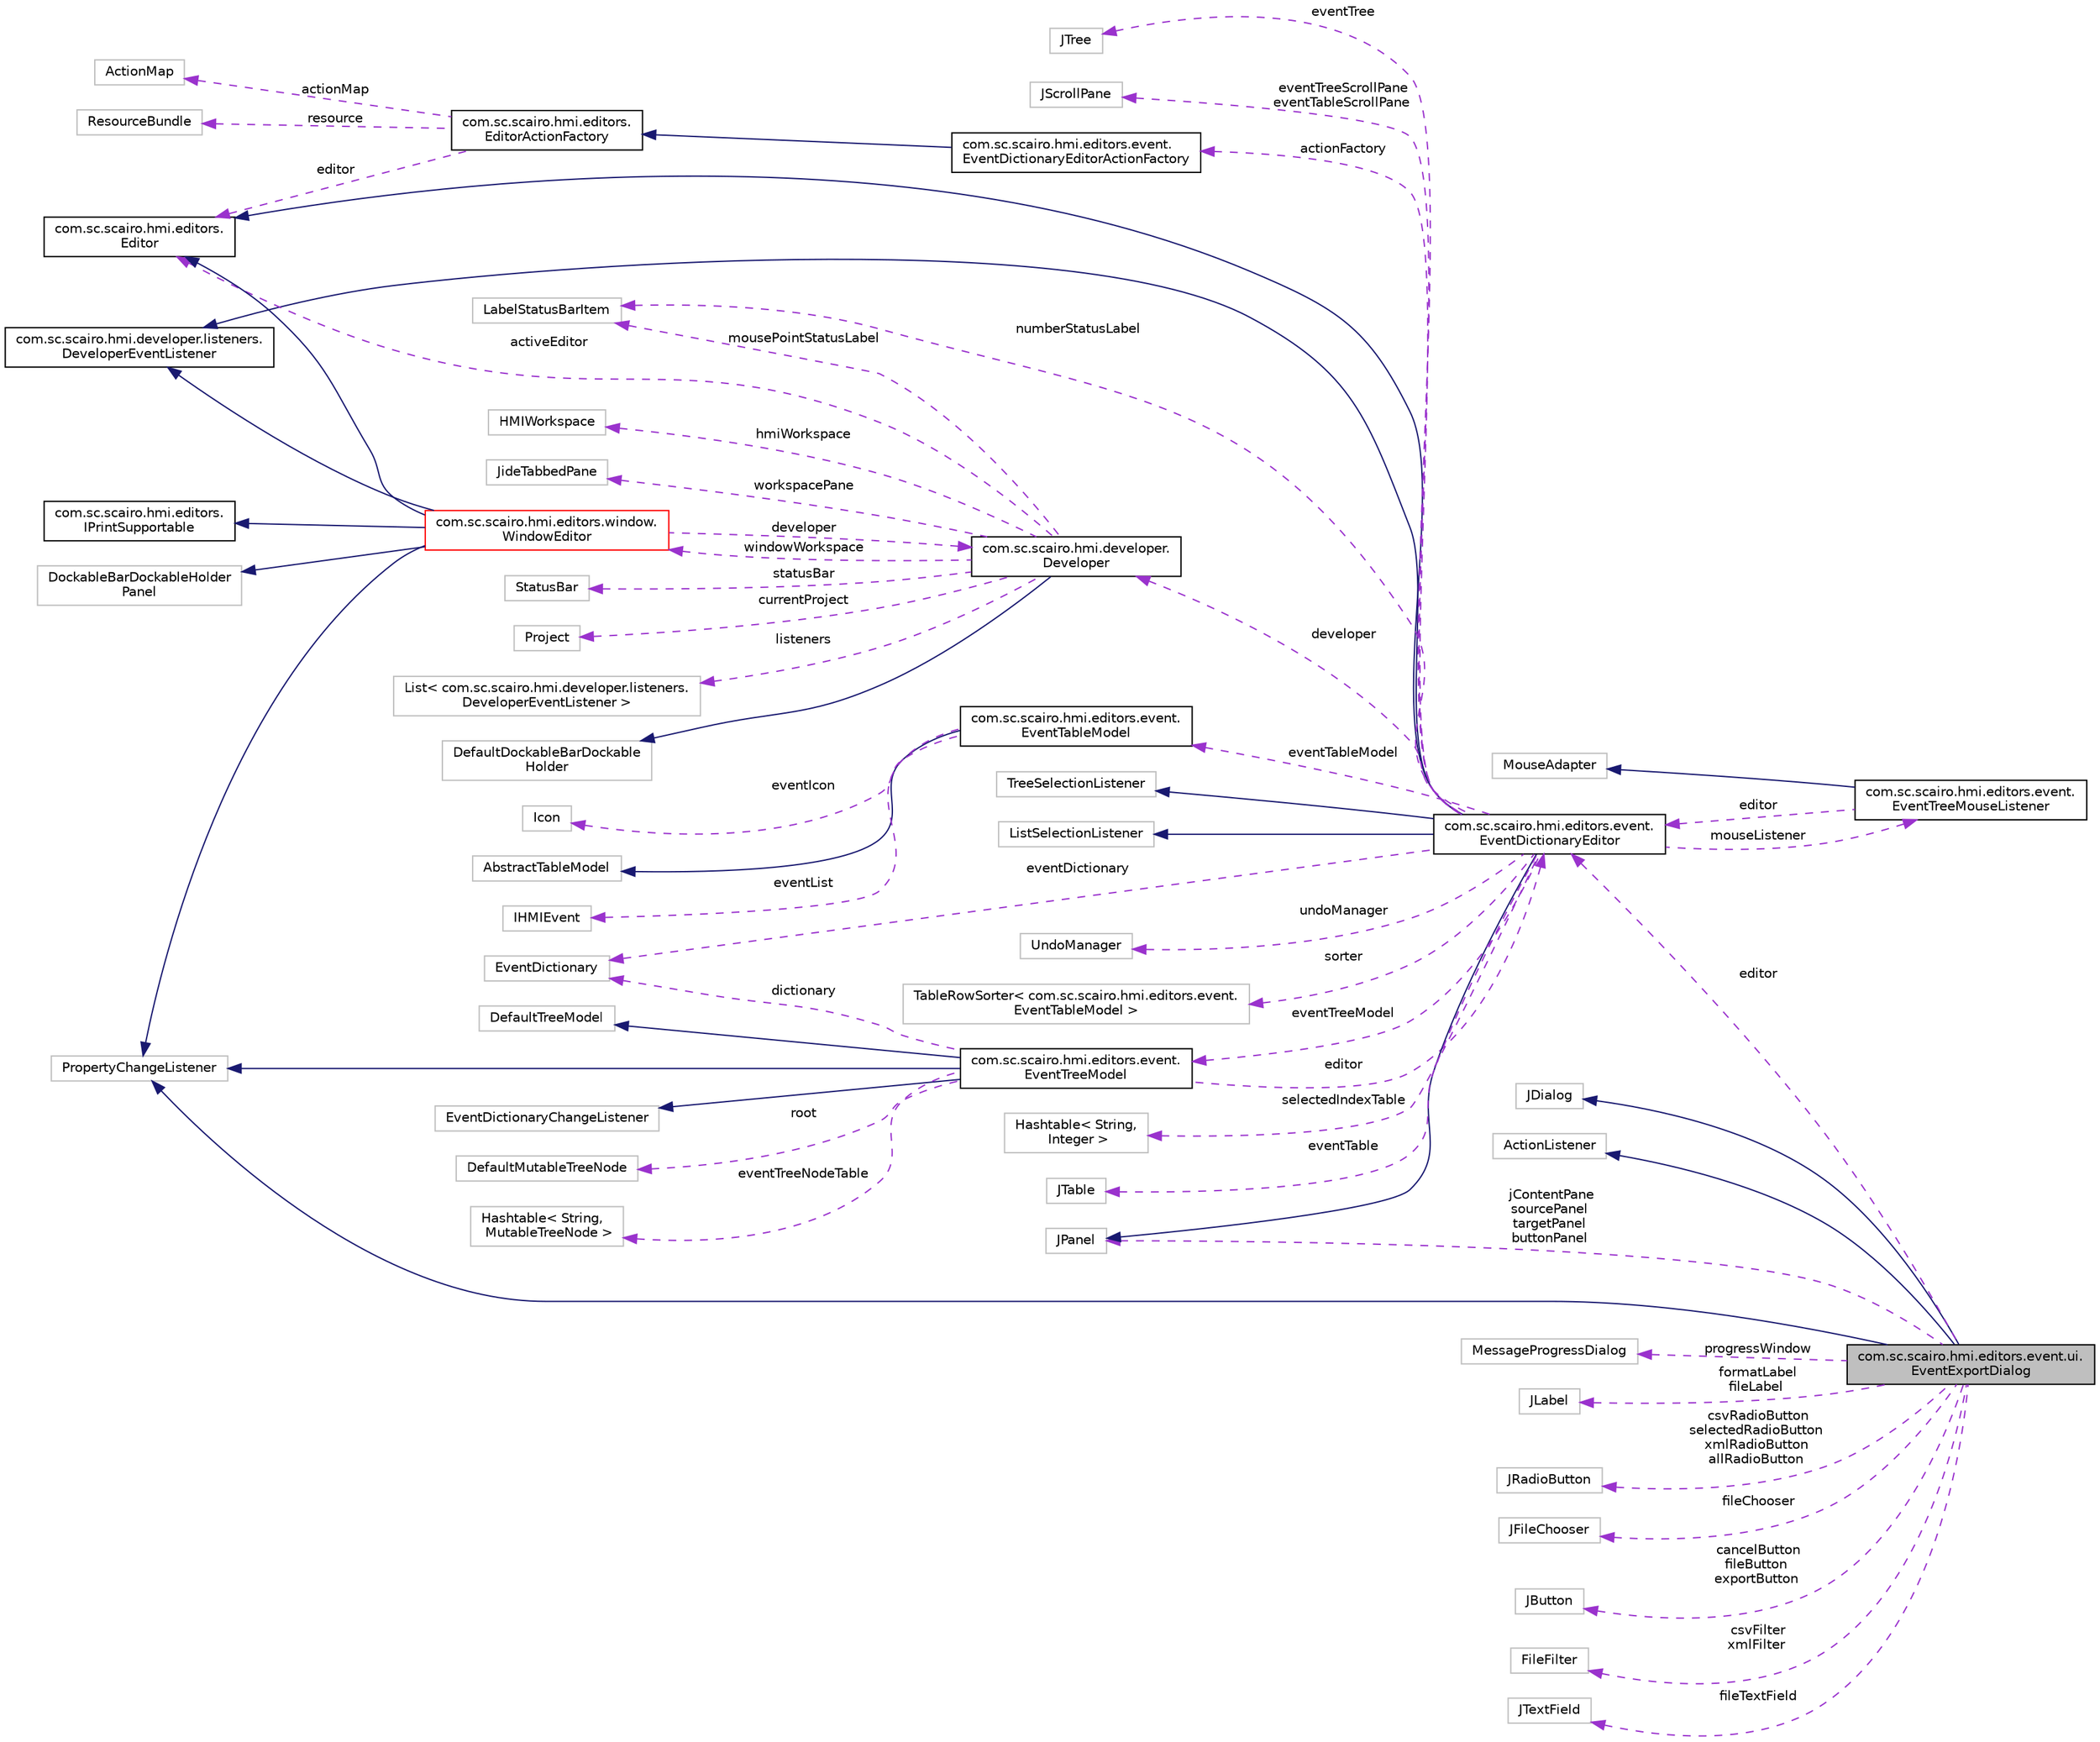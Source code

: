 digraph "com.sc.scairo.hmi.editors.event.ui.EventExportDialog"
{
 // LATEX_PDF_SIZE
  edge [fontname="Helvetica",fontsize="10",labelfontname="Helvetica",labelfontsize="10"];
  node [fontname="Helvetica",fontsize="10",shape=record];
  rankdir="LR";
  Node1 [label="com.sc.scairo.hmi.editors.event.ui.\lEventExportDialog",height=0.2,width=0.4,color="black", fillcolor="grey75", style="filled", fontcolor="black",tooltip=" "];
  Node2 -> Node1 [dir="back",color="midnightblue",fontsize="10",style="solid",fontname="Helvetica"];
  Node2 [label="JDialog",height=0.2,width=0.4,color="grey75", fillcolor="white", style="filled",tooltip=" "];
  Node3 -> Node1 [dir="back",color="midnightblue",fontsize="10",style="solid",fontname="Helvetica"];
  Node3 [label="ActionListener",height=0.2,width=0.4,color="grey75", fillcolor="white", style="filled",tooltip=" "];
  Node4 -> Node1 [dir="back",color="midnightblue",fontsize="10",style="solid",fontname="Helvetica"];
  Node4 [label="PropertyChangeListener",height=0.2,width=0.4,color="grey75", fillcolor="white", style="filled",tooltip=" "];
  Node5 -> Node1 [dir="back",color="darkorchid3",fontsize="10",style="dashed",label=" fileChooser" ,fontname="Helvetica"];
  Node5 [label="JFileChooser",height=0.2,width=0.4,color="grey75", fillcolor="white", style="filled",tooltip=" "];
  Node6 -> Node1 [dir="back",color="darkorchid3",fontsize="10",style="dashed",label=" cancelButton\nfileButton\nexportButton" ,fontname="Helvetica"];
  Node6 [label="JButton",height=0.2,width=0.4,color="grey75", fillcolor="white", style="filled",tooltip=" "];
  Node7 -> Node1 [dir="back",color="darkorchid3",fontsize="10",style="dashed",label=" editor" ,fontname="Helvetica"];
  Node7 [label="com.sc.scairo.hmi.editors.event.\lEventDictionaryEditor",height=0.2,width=0.4,color="black", fillcolor="white", style="filled",URL="$classcom_1_1sc_1_1scairo_1_1hmi_1_1editors_1_1event_1_1_event_dictionary_editor.html",tooltip=" "];
  Node8 -> Node7 [dir="back",color="midnightblue",fontsize="10",style="solid",fontname="Helvetica"];
  Node8 [label="JPanel",height=0.2,width=0.4,color="grey75", fillcolor="white", style="filled",tooltip=" "];
  Node9 -> Node7 [dir="back",color="midnightblue",fontsize="10",style="solid",fontname="Helvetica"];
  Node9 [label="com.sc.scairo.hmi.developer.listeners.\lDeveloperEventListener",height=0.2,width=0.4,color="black", fillcolor="white", style="filled",URL="$interfacecom_1_1sc_1_1scairo_1_1hmi_1_1developer_1_1listeners_1_1_developer_event_listener.html",tooltip=" "];
  Node10 -> Node7 [dir="back",color="midnightblue",fontsize="10",style="solid",fontname="Helvetica"];
  Node10 [label="com.sc.scairo.hmi.editors.\lEditor",height=0.2,width=0.4,color="black", fillcolor="white", style="filled",URL="$interfacecom_1_1sc_1_1scairo_1_1hmi_1_1editors_1_1_editor.html",tooltip=" "];
  Node11 -> Node7 [dir="back",color="midnightblue",fontsize="10",style="solid",fontname="Helvetica"];
  Node11 [label="TreeSelectionListener",height=0.2,width=0.4,color="grey75", fillcolor="white", style="filled",tooltip=" "];
  Node12 -> Node7 [dir="back",color="midnightblue",fontsize="10",style="solid",fontname="Helvetica"];
  Node12 [label="ListSelectionListener",height=0.2,width=0.4,color="grey75", fillcolor="white", style="filled",tooltip=" "];
  Node13 -> Node7 [dir="back",color="darkorchid3",fontsize="10",style="dashed",label=" eventTreeModel" ,fontname="Helvetica"];
  Node13 [label="com.sc.scairo.hmi.editors.event.\lEventTreeModel",height=0.2,width=0.4,color="black", fillcolor="white", style="filled",URL="$classcom_1_1sc_1_1scairo_1_1hmi_1_1editors_1_1event_1_1_event_tree_model.html",tooltip=" "];
  Node14 -> Node13 [dir="back",color="midnightblue",fontsize="10",style="solid",fontname="Helvetica"];
  Node14 [label="DefaultTreeModel",height=0.2,width=0.4,color="grey75", fillcolor="white", style="filled",tooltip=" "];
  Node15 -> Node13 [dir="back",color="midnightblue",fontsize="10",style="solid",fontname="Helvetica"];
  Node15 [label="EventDictionaryChangeListener",height=0.2,width=0.4,color="grey75", fillcolor="white", style="filled",tooltip=" "];
  Node4 -> Node13 [dir="back",color="midnightblue",fontsize="10",style="solid",fontname="Helvetica"];
  Node16 -> Node13 [dir="back",color="darkorchid3",fontsize="10",style="dashed",label=" root" ,fontname="Helvetica"];
  Node16 [label="DefaultMutableTreeNode",height=0.2,width=0.4,color="grey75", fillcolor="white", style="filled",tooltip=" "];
  Node7 -> Node13 [dir="back",color="darkorchid3",fontsize="10",style="dashed",label=" editor" ,fontname="Helvetica"];
  Node17 -> Node13 [dir="back",color="darkorchid3",fontsize="10",style="dashed",label=" eventTreeNodeTable" ,fontname="Helvetica"];
  Node17 [label="Hashtable\< String,\l MutableTreeNode \>",height=0.2,width=0.4,color="grey75", fillcolor="white", style="filled",tooltip=" "];
  Node18 -> Node13 [dir="back",color="darkorchid3",fontsize="10",style="dashed",label=" dictionary" ,fontname="Helvetica"];
  Node18 [label="EventDictionary",height=0.2,width=0.4,color="grey75", fillcolor="white", style="filled",tooltip=" "];
  Node19 -> Node7 [dir="back",color="darkorchid3",fontsize="10",style="dashed",label=" undoManager" ,fontname="Helvetica"];
  Node19 [label="UndoManager",height=0.2,width=0.4,color="grey75", fillcolor="white", style="filled",tooltip=" "];
  Node20 -> Node7 [dir="back",color="darkorchid3",fontsize="10",style="dashed",label=" sorter" ,fontname="Helvetica"];
  Node20 [label="TableRowSorter\< com.sc.scairo.hmi.editors.event.\lEventTableModel \>",height=0.2,width=0.4,color="grey75", fillcolor="white", style="filled",tooltip=" "];
  Node21 -> Node7 [dir="back",color="darkorchid3",fontsize="10",style="dashed",label=" eventTableModel" ,fontname="Helvetica"];
  Node21 [label="com.sc.scairo.hmi.editors.event.\lEventTableModel",height=0.2,width=0.4,color="black", fillcolor="white", style="filled",URL="$classcom_1_1sc_1_1scairo_1_1hmi_1_1editors_1_1event_1_1_event_table_model.html",tooltip=" "];
  Node22 -> Node21 [dir="back",color="midnightblue",fontsize="10",style="solid",fontname="Helvetica"];
  Node22 [label="AbstractTableModel",height=0.2,width=0.4,color="grey75", fillcolor="white", style="filled",tooltip=" "];
  Node23 -> Node21 [dir="back",color="darkorchid3",fontsize="10",style="dashed",label=" eventList" ,fontname="Helvetica"];
  Node23 [label="IHMIEvent",height=0.2,width=0.4,color="grey75", fillcolor="white", style="filled",tooltip=" "];
  Node24 -> Node21 [dir="back",color="darkorchid3",fontsize="10",style="dashed",label=" eventIcon" ,fontname="Helvetica"];
  Node24 [label="Icon",height=0.2,width=0.4,color="grey75", fillcolor="white", style="filled",tooltip=" "];
  Node25 -> Node7 [dir="back",color="darkorchid3",fontsize="10",style="dashed",label=" numberStatusLabel" ,fontname="Helvetica"];
  Node25 [label="LabelStatusBarItem",height=0.2,width=0.4,color="grey75", fillcolor="white", style="filled",tooltip=" "];
  Node26 -> Node7 [dir="back",color="darkorchid3",fontsize="10",style="dashed",label=" selectedIndexTable" ,fontname="Helvetica"];
  Node26 [label="Hashtable\< String,\l Integer \>",height=0.2,width=0.4,color="grey75", fillcolor="white", style="filled",tooltip=" "];
  Node27 -> Node7 [dir="back",color="darkorchid3",fontsize="10",style="dashed",label=" actionFactory" ,fontname="Helvetica"];
  Node27 [label="com.sc.scairo.hmi.editors.event.\lEventDictionaryEditorActionFactory",height=0.2,width=0.4,color="black", fillcolor="white", style="filled",URL="$classcom_1_1sc_1_1scairo_1_1hmi_1_1editors_1_1event_1_1_event_dictionary_editor_action_factory.html",tooltip=" "];
  Node28 -> Node27 [dir="back",color="midnightblue",fontsize="10",style="solid",fontname="Helvetica"];
  Node28 [label="com.sc.scairo.hmi.editors.\lEditorActionFactory",height=0.2,width=0.4,color="black", fillcolor="white", style="filled",URL="$classcom_1_1sc_1_1scairo_1_1hmi_1_1editors_1_1_editor_action_factory.html",tooltip=" "];
  Node29 -> Node28 [dir="back",color="darkorchid3",fontsize="10",style="dashed",label=" resource" ,fontname="Helvetica"];
  Node29 [label="ResourceBundle",height=0.2,width=0.4,color="grey75", fillcolor="white", style="filled",tooltip=" "];
  Node30 -> Node28 [dir="back",color="darkorchid3",fontsize="10",style="dashed",label=" actionMap" ,fontname="Helvetica"];
  Node30 [label="ActionMap",height=0.2,width=0.4,color="grey75", fillcolor="white", style="filled",tooltip=" "];
  Node10 -> Node28 [dir="back",color="darkorchid3",fontsize="10",style="dashed",label=" editor" ,fontname="Helvetica"];
  Node31 -> Node7 [dir="back",color="darkorchid3",fontsize="10",style="dashed",label=" mouseListener" ,fontname="Helvetica"];
  Node31 [label="com.sc.scairo.hmi.editors.event.\lEventTreeMouseListener",height=0.2,width=0.4,color="black", fillcolor="white", style="filled",URL="$classcom_1_1sc_1_1scairo_1_1hmi_1_1editors_1_1event_1_1_event_tree_mouse_listener.html",tooltip=" "];
  Node32 -> Node31 [dir="back",color="midnightblue",fontsize="10",style="solid",fontname="Helvetica"];
  Node32 [label="MouseAdapter",height=0.2,width=0.4,color="grey75", fillcolor="white", style="filled",tooltip=" "];
  Node7 -> Node31 [dir="back",color="darkorchid3",fontsize="10",style="dashed",label=" editor" ,fontname="Helvetica"];
  Node33 -> Node7 [dir="back",color="darkorchid3",fontsize="10",style="dashed",label=" eventTable" ,fontname="Helvetica"];
  Node33 [label="JTable",height=0.2,width=0.4,color="grey75", fillcolor="white", style="filled",tooltip=" "];
  Node18 -> Node7 [dir="back",color="darkorchid3",fontsize="10",style="dashed",label=" eventDictionary" ,fontname="Helvetica"];
  Node34 -> Node7 [dir="back",color="darkorchid3",fontsize="10",style="dashed",label=" developer" ,fontname="Helvetica"];
  Node34 [label="com.sc.scairo.hmi.developer.\lDeveloper",height=0.2,width=0.4,color="black", fillcolor="white", style="filled",URL="$classcom_1_1sc_1_1scairo_1_1hmi_1_1developer_1_1_developer.html",tooltip=" "];
  Node35 -> Node34 [dir="back",color="midnightblue",fontsize="10",style="solid",fontname="Helvetica"];
  Node35 [label="DefaultDockableBarDockable\lHolder",height=0.2,width=0.4,color="grey75", fillcolor="white", style="filled",tooltip=" "];
  Node36 -> Node34 [dir="back",color="darkorchid3",fontsize="10",style="dashed",label=" hmiWorkspace" ,fontname="Helvetica"];
  Node36 [label="HMIWorkspace",height=0.2,width=0.4,color="grey75", fillcolor="white", style="filled",tooltip=" "];
  Node37 -> Node34 [dir="back",color="darkorchid3",fontsize="10",style="dashed",label=" windowWorkspace" ,fontname="Helvetica"];
  Node37 [label="com.sc.scairo.hmi.editors.window.\lWindowEditor",height=0.2,width=0.4,color="red", fillcolor="white", style="filled",URL="$classcom_1_1sc_1_1scairo_1_1hmi_1_1editors_1_1window_1_1_window_editor.html",tooltip=" "];
  Node38 -> Node37 [dir="back",color="midnightblue",fontsize="10",style="solid",fontname="Helvetica"];
  Node38 [label="DockableBarDockableHolder\lPanel",height=0.2,width=0.4,color="grey75", fillcolor="white", style="filled",tooltip=" "];
  Node9 -> Node37 [dir="back",color="midnightblue",fontsize="10",style="solid",fontname="Helvetica"];
  Node4 -> Node37 [dir="back",color="midnightblue",fontsize="10",style="solid",fontname="Helvetica"];
  Node10 -> Node37 [dir="back",color="midnightblue",fontsize="10",style="solid",fontname="Helvetica"];
  Node39 -> Node37 [dir="back",color="midnightblue",fontsize="10",style="solid",fontname="Helvetica"];
  Node39 [label="com.sc.scairo.hmi.editors.\lIPrintSupportable",height=0.2,width=0.4,color="black", fillcolor="white", style="filled",URL="$interfacecom_1_1sc_1_1scairo_1_1hmi_1_1editors_1_1_i_print_supportable.html",tooltip=" "];
  Node34 -> Node37 [dir="back",color="darkorchid3",fontsize="10",style="dashed",label=" developer" ,fontname="Helvetica"];
  Node25 -> Node34 [dir="back",color="darkorchid3",fontsize="10",style="dashed",label=" mousePointStatusLabel" ,fontname="Helvetica"];
  Node79 -> Node34 [dir="back",color="darkorchid3",fontsize="10",style="dashed",label=" workspacePane" ,fontname="Helvetica"];
  Node79 [label="JideTabbedPane",height=0.2,width=0.4,color="grey75", fillcolor="white", style="filled",tooltip=" "];
  Node80 -> Node34 [dir="back",color="darkorchid3",fontsize="10",style="dashed",label=" statusBar" ,fontname="Helvetica"];
  Node80 [label="StatusBar",height=0.2,width=0.4,color="grey75", fillcolor="white", style="filled",tooltip=" "];
  Node81 -> Node34 [dir="back",color="darkorchid3",fontsize="10",style="dashed",label=" currentProject" ,fontname="Helvetica"];
  Node81 [label="Project",height=0.2,width=0.4,color="grey75", fillcolor="white", style="filled",tooltip=" "];
  Node82 -> Node34 [dir="back",color="darkorchid3",fontsize="10",style="dashed",label=" listeners" ,fontname="Helvetica"];
  Node82 [label="List\< com.sc.scairo.hmi.developer.listeners.\lDeveloperEventListener \>",height=0.2,width=0.4,color="grey75", fillcolor="white", style="filled",tooltip=" "];
  Node10 -> Node34 [dir="back",color="darkorchid3",fontsize="10",style="dashed",label=" activeEditor" ,fontname="Helvetica"];
  Node83 -> Node7 [dir="back",color="darkorchid3",fontsize="10",style="dashed",label=" eventTree" ,fontname="Helvetica"];
  Node83 [label="JTree",height=0.2,width=0.4,color="grey75", fillcolor="white", style="filled",tooltip=" "];
  Node84 -> Node7 [dir="back",color="darkorchid3",fontsize="10",style="dashed",label=" eventTreeScrollPane\neventTableScrollPane" ,fontname="Helvetica"];
  Node84 [label="JScrollPane",height=0.2,width=0.4,color="grey75", fillcolor="white", style="filled",tooltip=" "];
  Node85 -> Node1 [dir="back",color="darkorchid3",fontsize="10",style="dashed",label=" csvFilter\nxmlFilter" ,fontname="Helvetica"];
  Node85 [label="FileFilter",height=0.2,width=0.4,color="grey75", fillcolor="white", style="filled",tooltip=" "];
  Node86 -> Node1 [dir="back",color="darkorchid3",fontsize="10",style="dashed",label=" fileTextField" ,fontname="Helvetica"];
  Node86 [label="JTextField",height=0.2,width=0.4,color="grey75", fillcolor="white", style="filled",tooltip=" "];
  Node87 -> Node1 [dir="back",color="darkorchid3",fontsize="10",style="dashed",label=" progressWindow" ,fontname="Helvetica"];
  Node87 [label="MessageProgressDialog",height=0.2,width=0.4,color="grey75", fillcolor="white", style="filled",tooltip=" "];
  Node88 -> Node1 [dir="back",color="darkorchid3",fontsize="10",style="dashed",label=" formatLabel\nfileLabel" ,fontname="Helvetica"];
  Node88 [label="JLabel",height=0.2,width=0.4,color="grey75", fillcolor="white", style="filled",tooltip=" "];
  Node8 -> Node1 [dir="back",color="darkorchid3",fontsize="10",style="dashed",label=" jContentPane\nsourcePanel\ntargetPanel\nbuttonPanel" ,fontname="Helvetica"];
  Node89 -> Node1 [dir="back",color="darkorchid3",fontsize="10",style="dashed",label=" csvRadioButton\nselectedRadioButton\nxmlRadioButton\nallRadioButton" ,fontname="Helvetica"];
  Node89 [label="JRadioButton",height=0.2,width=0.4,color="grey75", fillcolor="white", style="filled",tooltip=" "];
}
